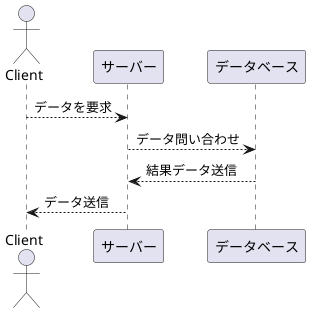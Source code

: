 @startuml
actor Client
participant Server as "サーバー"
participant Database as "データベース"

Client -->Server: データを要求
Server -->Database: データ問い合わせ
Database --> Server: 結果データ送信
Server --> Client: データ送信
@enduml